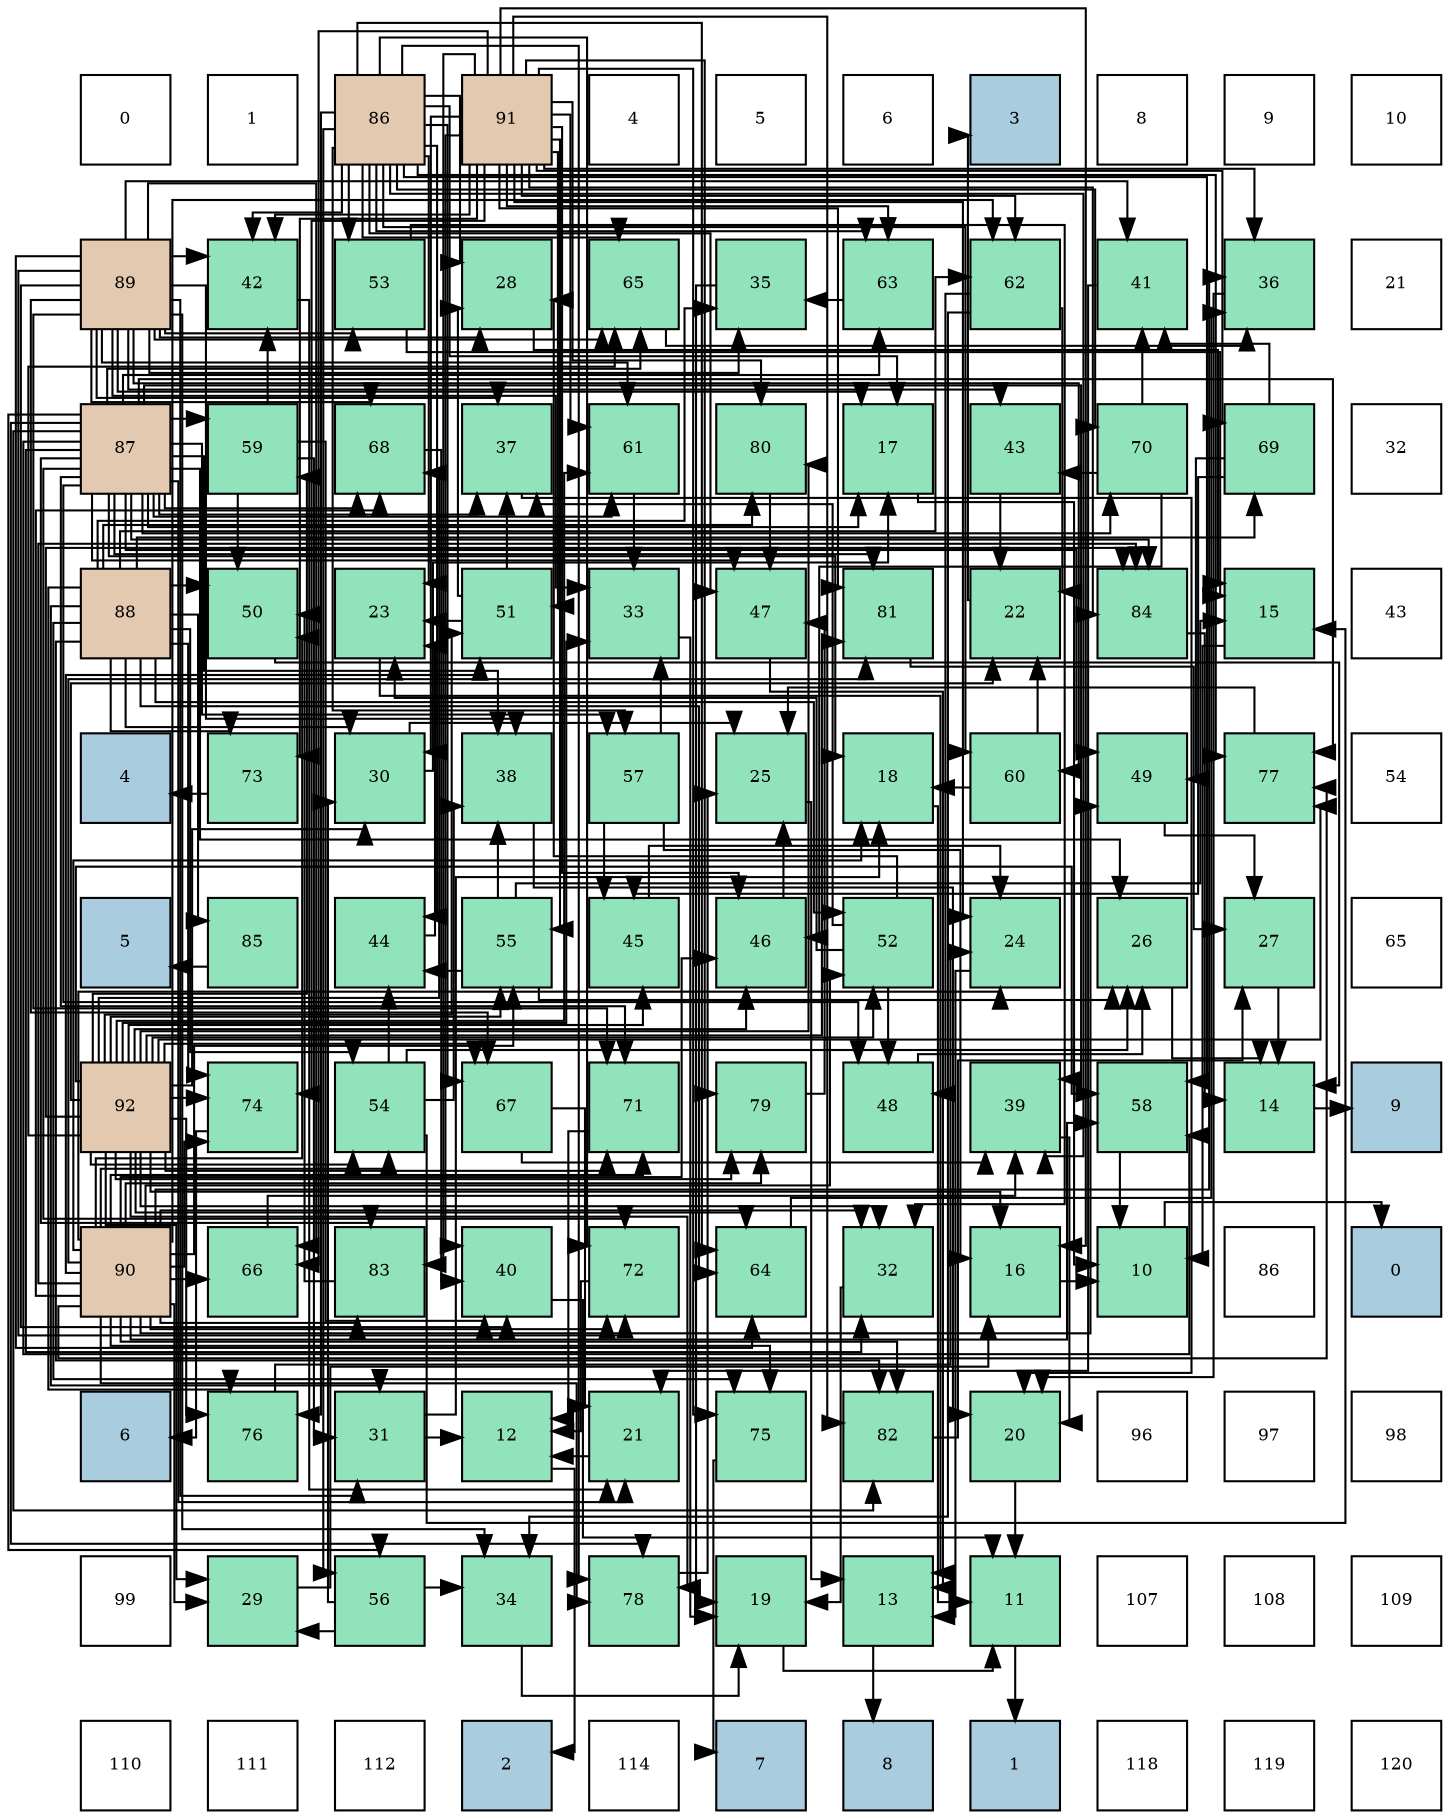 digraph layout{
 rankdir=TB;
 splines=ortho;
 node [style=filled shape=square fixedsize=true width=0.6];
0[label="0", fontsize=8, fillcolor="#ffffff"];
1[label="1", fontsize=8, fillcolor="#ffffff"];
2[label="86", fontsize=8, fillcolor="#e3c9af"];
3[label="91", fontsize=8, fillcolor="#e3c9af"];
4[label="4", fontsize=8, fillcolor="#ffffff"];
5[label="5", fontsize=8, fillcolor="#ffffff"];
6[label="6", fontsize=8, fillcolor="#ffffff"];
7[label="3", fontsize=8, fillcolor="#a9ccde"];
8[label="8", fontsize=8, fillcolor="#ffffff"];
9[label="9", fontsize=8, fillcolor="#ffffff"];
10[label="10", fontsize=8, fillcolor="#ffffff"];
11[label="89", fontsize=8, fillcolor="#e3c9af"];
12[label="42", fontsize=8, fillcolor="#91e3bb"];
13[label="53", fontsize=8, fillcolor="#91e3bb"];
14[label="28", fontsize=8, fillcolor="#91e3bb"];
15[label="65", fontsize=8, fillcolor="#91e3bb"];
16[label="35", fontsize=8, fillcolor="#91e3bb"];
17[label="63", fontsize=8, fillcolor="#91e3bb"];
18[label="62", fontsize=8, fillcolor="#91e3bb"];
19[label="41", fontsize=8, fillcolor="#91e3bb"];
20[label="36", fontsize=8, fillcolor="#91e3bb"];
21[label="21", fontsize=8, fillcolor="#ffffff"];
22[label="87", fontsize=8, fillcolor="#e3c9af"];
23[label="59", fontsize=8, fillcolor="#91e3bb"];
24[label="68", fontsize=8, fillcolor="#91e3bb"];
25[label="37", fontsize=8, fillcolor="#91e3bb"];
26[label="61", fontsize=8, fillcolor="#91e3bb"];
27[label="80", fontsize=8, fillcolor="#91e3bb"];
28[label="17", fontsize=8, fillcolor="#91e3bb"];
29[label="43", fontsize=8, fillcolor="#91e3bb"];
30[label="70", fontsize=8, fillcolor="#91e3bb"];
31[label="69", fontsize=8, fillcolor="#91e3bb"];
32[label="32", fontsize=8, fillcolor="#ffffff"];
33[label="88", fontsize=8, fillcolor="#e3c9af"];
34[label="50", fontsize=8, fillcolor="#91e3bb"];
35[label="23", fontsize=8, fillcolor="#91e3bb"];
36[label="51", fontsize=8, fillcolor="#91e3bb"];
37[label="33", fontsize=8, fillcolor="#91e3bb"];
38[label="47", fontsize=8, fillcolor="#91e3bb"];
39[label="81", fontsize=8, fillcolor="#91e3bb"];
40[label="22", fontsize=8, fillcolor="#91e3bb"];
41[label="84", fontsize=8, fillcolor="#91e3bb"];
42[label="15", fontsize=8, fillcolor="#91e3bb"];
43[label="43", fontsize=8, fillcolor="#ffffff"];
44[label="4", fontsize=8, fillcolor="#a9ccde"];
45[label="73", fontsize=8, fillcolor="#91e3bb"];
46[label="30", fontsize=8, fillcolor="#91e3bb"];
47[label="38", fontsize=8, fillcolor="#91e3bb"];
48[label="57", fontsize=8, fillcolor="#91e3bb"];
49[label="25", fontsize=8, fillcolor="#91e3bb"];
50[label="18", fontsize=8, fillcolor="#91e3bb"];
51[label="60", fontsize=8, fillcolor="#91e3bb"];
52[label="49", fontsize=8, fillcolor="#91e3bb"];
53[label="77", fontsize=8, fillcolor="#91e3bb"];
54[label="54", fontsize=8, fillcolor="#ffffff"];
55[label="5", fontsize=8, fillcolor="#a9ccde"];
56[label="85", fontsize=8, fillcolor="#91e3bb"];
57[label="44", fontsize=8, fillcolor="#91e3bb"];
58[label="55", fontsize=8, fillcolor="#91e3bb"];
59[label="45", fontsize=8, fillcolor="#91e3bb"];
60[label="46", fontsize=8, fillcolor="#91e3bb"];
61[label="52", fontsize=8, fillcolor="#91e3bb"];
62[label="24", fontsize=8, fillcolor="#91e3bb"];
63[label="26", fontsize=8, fillcolor="#91e3bb"];
64[label="27", fontsize=8, fillcolor="#91e3bb"];
65[label="65", fontsize=8, fillcolor="#ffffff"];
66[label="92", fontsize=8, fillcolor="#e3c9af"];
67[label="74", fontsize=8, fillcolor="#91e3bb"];
68[label="54", fontsize=8, fillcolor="#91e3bb"];
69[label="67", fontsize=8, fillcolor="#91e3bb"];
70[label="71", fontsize=8, fillcolor="#91e3bb"];
71[label="79", fontsize=8, fillcolor="#91e3bb"];
72[label="48", fontsize=8, fillcolor="#91e3bb"];
73[label="39", fontsize=8, fillcolor="#91e3bb"];
74[label="58", fontsize=8, fillcolor="#91e3bb"];
75[label="14", fontsize=8, fillcolor="#91e3bb"];
76[label="9", fontsize=8, fillcolor="#a9ccde"];
77[label="90", fontsize=8, fillcolor="#e3c9af"];
78[label="66", fontsize=8, fillcolor="#91e3bb"];
79[label="83", fontsize=8, fillcolor="#91e3bb"];
80[label="40", fontsize=8, fillcolor="#91e3bb"];
81[label="72", fontsize=8, fillcolor="#91e3bb"];
82[label="64", fontsize=8, fillcolor="#91e3bb"];
83[label="32", fontsize=8, fillcolor="#91e3bb"];
84[label="16", fontsize=8, fillcolor="#91e3bb"];
85[label="10", fontsize=8, fillcolor="#91e3bb"];
86[label="86", fontsize=8, fillcolor="#ffffff"];
87[label="0", fontsize=8, fillcolor="#a9ccde"];
88[label="6", fontsize=8, fillcolor="#a9ccde"];
89[label="76", fontsize=8, fillcolor="#91e3bb"];
90[label="31", fontsize=8, fillcolor="#91e3bb"];
91[label="12", fontsize=8, fillcolor="#91e3bb"];
92[label="21", fontsize=8, fillcolor="#91e3bb"];
93[label="75", fontsize=8, fillcolor="#91e3bb"];
94[label="82", fontsize=8, fillcolor="#91e3bb"];
95[label="20", fontsize=8, fillcolor="#91e3bb"];
96[label="96", fontsize=8, fillcolor="#ffffff"];
97[label="97", fontsize=8, fillcolor="#ffffff"];
98[label="98", fontsize=8, fillcolor="#ffffff"];
99[label="99", fontsize=8, fillcolor="#ffffff"];
100[label="29", fontsize=8, fillcolor="#91e3bb"];
101[label="56", fontsize=8, fillcolor="#91e3bb"];
102[label="34", fontsize=8, fillcolor="#91e3bb"];
103[label="78", fontsize=8, fillcolor="#91e3bb"];
104[label="19", fontsize=8, fillcolor="#91e3bb"];
105[label="13", fontsize=8, fillcolor="#91e3bb"];
106[label="11", fontsize=8, fillcolor="#91e3bb"];
107[label="107", fontsize=8, fillcolor="#ffffff"];
108[label="108", fontsize=8, fillcolor="#ffffff"];
109[label="109", fontsize=8, fillcolor="#ffffff"];
110[label="110", fontsize=8, fillcolor="#ffffff"];
111[label="111", fontsize=8, fillcolor="#ffffff"];
112[label="112", fontsize=8, fillcolor="#ffffff"];
113[label="2", fontsize=8, fillcolor="#a9ccde"];
114[label="114", fontsize=8, fillcolor="#ffffff"];
115[label="7", fontsize=8, fillcolor="#a9ccde"];
116[label="8", fontsize=8, fillcolor="#a9ccde"];
117[label="1", fontsize=8, fillcolor="#a9ccde"];
118[label="118", fontsize=8, fillcolor="#ffffff"];
119[label="119", fontsize=8, fillcolor="#ffffff"];
120[label="120", fontsize=8, fillcolor="#ffffff"];
edge [constraint=false, style=vis];85 -> 87;
106 -> 117;
91 -> 113;
105 -> 116;
75 -> 76;
42 -> 85;
84 -> 85;
28 -> 85;
50 -> 106;
104 -> 106;
95 -> 106;
92 -> 91;
40 -> 7;
35 -> 105;
62 -> 105;
49 -> 105;
63 -> 75;
64 -> 75;
14 -> 42;
100 -> 84;
46 -> 28;
46 -> 49;
90 -> 91;
90 -> 50;
83 -> 104;
37 -> 104;
102 -> 104;
16 -> 104;
20 -> 95;
25 -> 95;
47 -> 95;
73 -> 95;
80 -> 106;
19 -> 92;
12 -> 92;
29 -> 40;
57 -> 35;
59 -> 62;
60 -> 49;
38 -> 105;
72 -> 63;
52 -> 64;
34 -> 75;
36 -> 35;
36 -> 14;
36 -> 25;
61 -> 35;
61 -> 14;
61 -> 25;
61 -> 72;
13 -> 42;
13 -> 83;
68 -> 42;
68 -> 63;
68 -> 47;
68 -> 57;
58 -> 42;
58 -> 63;
58 -> 47;
58 -> 57;
101 -> 100;
101 -> 46;
101 -> 102;
48 -> 84;
48 -> 37;
48 -> 59;
74 -> 85;
23 -> 90;
23 -> 80;
23 -> 12;
23 -> 34;
51 -> 50;
51 -> 40;
26 -> 37;
18 -> 40;
18 -> 102;
18 -> 72;
17 -> 16;
82 -> 20;
15 -> 20;
78 -> 73;
69 -> 92;
69 -> 73;
24 -> 80;
31 -> 19;
31 -> 59;
31 -> 52;
30 -> 19;
30 -> 29;
30 -> 60;
70 -> 91;
81 -> 91;
45 -> 44;
67 -> 88;
93 -> 115;
89 -> 62;
53 -> 49;
103 -> 49;
71 -> 38;
27 -> 38;
39 -> 64;
94 -> 64;
79 -> 34;
41 -> 75;
56 -> 55;
2 -> 28;
2 -> 35;
2 -> 14;
2 -> 73;
2 -> 12;
2 -> 57;
2 -> 38;
2 -> 13;
2 -> 101;
2 -> 48;
2 -> 74;
2 -> 51;
2 -> 17;
2 -> 82;
2 -> 15;
2 -> 69;
2 -> 30;
2 -> 81;
2 -> 89;
2 -> 53;
2 -> 103;
22 -> 28;
22 -> 50;
22 -> 92;
22 -> 63;
22 -> 83;
22 -> 25;
22 -> 47;
22 -> 73;
22 -> 38;
22 -> 72;
22 -> 52;
22 -> 101;
22 -> 48;
22 -> 74;
22 -> 23;
22 -> 26;
22 -> 17;
22 -> 15;
22 -> 24;
22 -> 30;
22 -> 70;
22 -> 81;
22 -> 53;
22 -> 103;
22 -> 39;
22 -> 94;
22 -> 79;
22 -> 41;
33 -> 46;
33 -> 90;
33 -> 16;
33 -> 34;
33 -> 61;
33 -> 68;
33 -> 18;
33 -> 82;
33 -> 31;
33 -> 45;
33 -> 67;
33 -> 93;
33 -> 89;
33 -> 27;
33 -> 94;
33 -> 56;
11 -> 28;
11 -> 14;
11 -> 90;
11 -> 37;
11 -> 102;
11 -> 16;
11 -> 25;
11 -> 47;
11 -> 80;
11 -> 19;
11 -> 12;
11 -> 29;
11 -> 13;
11 -> 51;
11 -> 26;
11 -> 82;
11 -> 15;
11 -> 78;
11 -> 69;
11 -> 24;
11 -> 70;
11 -> 81;
77 -> 50;
77 -> 62;
77 -> 100;
77 -> 83;
77 -> 20;
77 -> 60;
77 -> 52;
77 -> 34;
77 -> 36;
77 -> 61;
77 -> 68;
77 -> 58;
77 -> 74;
77 -> 18;
77 -> 78;
77 -> 24;
77 -> 70;
77 -> 81;
77 -> 67;
77 -> 93;
77 -> 53;
77 -> 103;
77 -> 71;
77 -> 39;
77 -> 94;
77 -> 79;
77 -> 41;
3 -> 84;
3 -> 62;
3 -> 46;
3 -> 20;
3 -> 80;
3 -> 12;
3 -> 60;
3 -> 36;
3 -> 58;
3 -> 26;
3 -> 18;
3 -> 17;
3 -> 78;
3 -> 31;
3 -> 45;
3 -> 67;
3 -> 93;
3 -> 71;
3 -> 27;
3 -> 39;
3 -> 94;
3 -> 79;
3 -> 41;
66 -> 84;
66 -> 40;
66 -> 100;
66 -> 46;
66 -> 83;
66 -> 37;
66 -> 59;
66 -> 60;
66 -> 36;
66 -> 61;
66 -> 68;
66 -> 58;
66 -> 74;
66 -> 23;
66 -> 26;
66 -> 82;
66 -> 15;
66 -> 69;
66 -> 24;
66 -> 70;
66 -> 67;
66 -> 89;
66 -> 53;
66 -> 103;
66 -> 71;
66 -> 27;
66 -> 39;
66 -> 41;
edge [constraint=true, style=invis];
0 -> 11 -> 22 -> 33 -> 44 -> 55 -> 66 -> 77 -> 88 -> 99 -> 110;
1 -> 12 -> 23 -> 34 -> 45 -> 56 -> 67 -> 78 -> 89 -> 100 -> 111;
2 -> 13 -> 24 -> 35 -> 46 -> 57 -> 68 -> 79 -> 90 -> 101 -> 112;
3 -> 14 -> 25 -> 36 -> 47 -> 58 -> 69 -> 80 -> 91 -> 102 -> 113;
4 -> 15 -> 26 -> 37 -> 48 -> 59 -> 70 -> 81 -> 92 -> 103 -> 114;
5 -> 16 -> 27 -> 38 -> 49 -> 60 -> 71 -> 82 -> 93 -> 104 -> 115;
6 -> 17 -> 28 -> 39 -> 50 -> 61 -> 72 -> 83 -> 94 -> 105 -> 116;
7 -> 18 -> 29 -> 40 -> 51 -> 62 -> 73 -> 84 -> 95 -> 106 -> 117;
8 -> 19 -> 30 -> 41 -> 52 -> 63 -> 74 -> 85 -> 96 -> 107 -> 118;
9 -> 20 -> 31 -> 42 -> 53 -> 64 -> 75 -> 86 -> 97 -> 108 -> 119;
10 -> 21 -> 32 -> 43 -> 54 -> 65 -> 76 -> 87 -> 98 -> 109 -> 120;
rank = same {0 -> 1 -> 2 -> 3 -> 4 -> 5 -> 6 -> 7 -> 8 -> 9 -> 10};
rank = same {11 -> 12 -> 13 -> 14 -> 15 -> 16 -> 17 -> 18 -> 19 -> 20 -> 21};
rank = same {22 -> 23 -> 24 -> 25 -> 26 -> 27 -> 28 -> 29 -> 30 -> 31 -> 32};
rank = same {33 -> 34 -> 35 -> 36 -> 37 -> 38 -> 39 -> 40 -> 41 -> 42 -> 43};
rank = same {44 -> 45 -> 46 -> 47 -> 48 -> 49 -> 50 -> 51 -> 52 -> 53 -> 54};
rank = same {55 -> 56 -> 57 -> 58 -> 59 -> 60 -> 61 -> 62 -> 63 -> 64 -> 65};
rank = same {66 -> 67 -> 68 -> 69 -> 70 -> 71 -> 72 -> 73 -> 74 -> 75 -> 76};
rank = same {77 -> 78 -> 79 -> 80 -> 81 -> 82 -> 83 -> 84 -> 85 -> 86 -> 87};
rank = same {88 -> 89 -> 90 -> 91 -> 92 -> 93 -> 94 -> 95 -> 96 -> 97 -> 98};
rank = same {99 -> 100 -> 101 -> 102 -> 103 -> 104 -> 105 -> 106 -> 107 -> 108 -> 109};
rank = same {110 -> 111 -> 112 -> 113 -> 114 -> 115 -> 116 -> 117 -> 118 -> 119 -> 120};
}